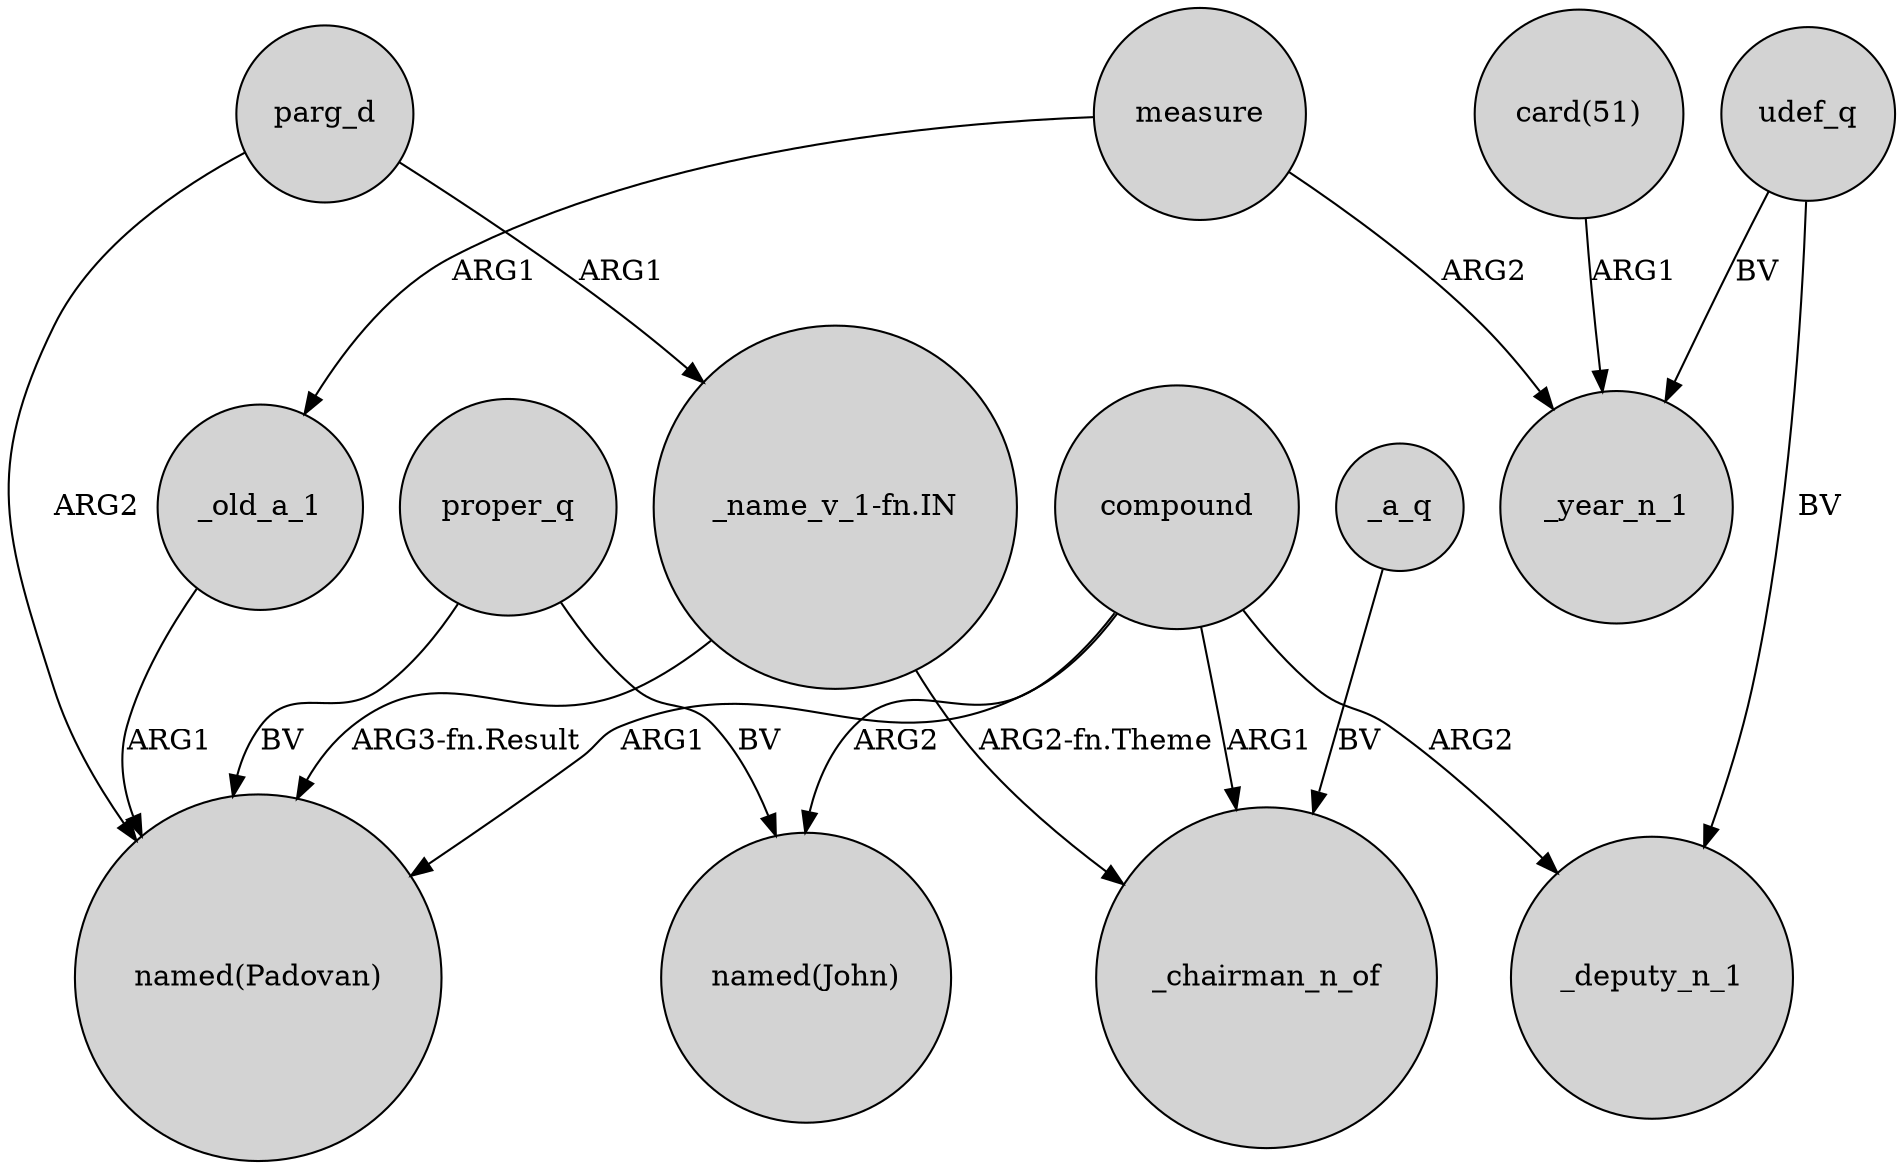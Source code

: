 digraph {
	node [shape=circle style=filled]
	compound -> "named(John)" [label=ARG2]
	"_name_v_1-fn.IN" -> _chairman_n_of [label="ARG2-fn.Theme"]
	udef_q -> _year_n_1 [label=BV]
	udef_q -> _deputy_n_1 [label=BV]
	compound -> "named(Padovan)" [label=ARG1]
	"card(51)" -> _year_n_1 [label=ARG1]
	_old_a_1 -> "named(Padovan)" [label=ARG1]
	"_name_v_1-fn.IN" -> "named(Padovan)" [label="ARG3-fn.Result"]
	compound -> _chairman_n_of [label=ARG1]
	measure -> _year_n_1 [label=ARG2]
	parg_d -> "named(Padovan)" [label=ARG2]
	proper_q -> "named(John)" [label=BV]
	measure -> _old_a_1 [label=ARG1]
	parg_d -> "_name_v_1-fn.IN" [label=ARG1]
	proper_q -> "named(Padovan)" [label=BV]
	_a_q -> _chairman_n_of [label=BV]
	compound -> _deputy_n_1 [label=ARG2]
}
